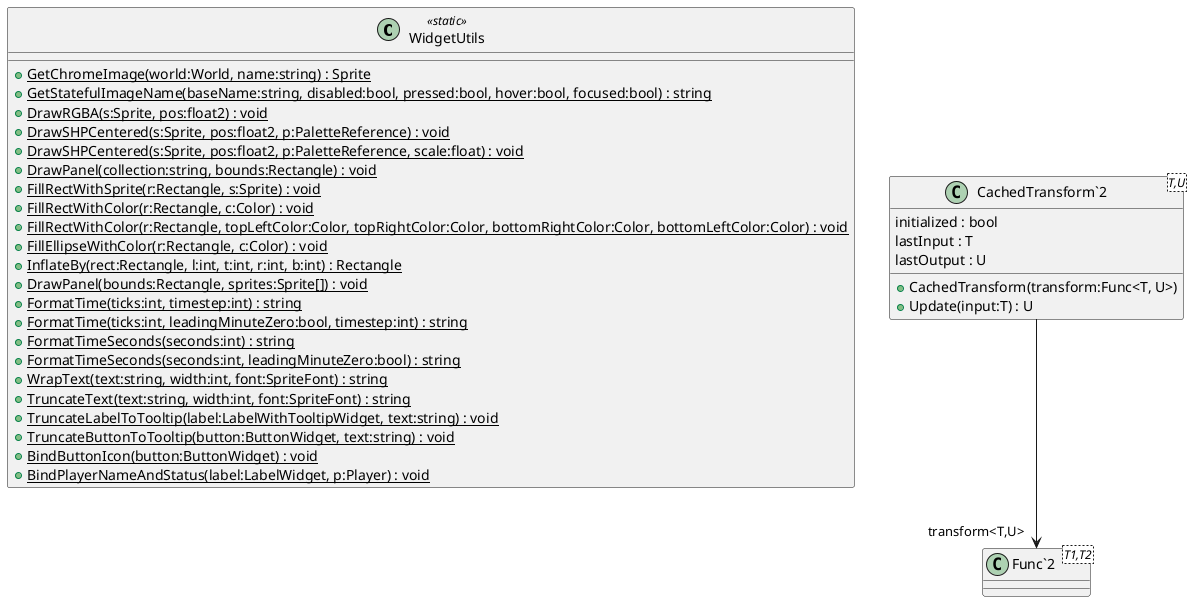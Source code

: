@startuml
class WidgetUtils <<static>> {
    + {static} GetChromeImage(world:World, name:string) : Sprite
    + {static} GetStatefulImageName(baseName:string, disabled:bool, pressed:bool, hover:bool, focused:bool) : string
    + {static} DrawRGBA(s:Sprite, pos:float2) : void
    + {static} DrawSHPCentered(s:Sprite, pos:float2, p:PaletteReference) : void
    + {static} DrawSHPCentered(s:Sprite, pos:float2, p:PaletteReference, scale:float) : void
    + {static} DrawPanel(collection:string, bounds:Rectangle) : void
    + {static} FillRectWithSprite(r:Rectangle, s:Sprite) : void
    + {static} FillRectWithColor(r:Rectangle, c:Color) : void
    + {static} FillRectWithColor(r:Rectangle, topLeftColor:Color, topRightColor:Color, bottomRightColor:Color, bottomLeftColor:Color) : void
    + {static} FillEllipseWithColor(r:Rectangle, c:Color) : void
    + {static} InflateBy(rect:Rectangle, l:int, t:int, r:int, b:int) : Rectangle
    + {static} DrawPanel(bounds:Rectangle, sprites:Sprite[]) : void
    + {static} FormatTime(ticks:int, timestep:int) : string
    + {static} FormatTime(ticks:int, leadingMinuteZero:bool, timestep:int) : string
    + {static} FormatTimeSeconds(seconds:int) : string
    + {static} FormatTimeSeconds(seconds:int, leadingMinuteZero:bool) : string
    + {static} WrapText(text:string, width:int, font:SpriteFont) : string
    + {static} TruncateText(text:string, width:int, font:SpriteFont) : string
    + {static} TruncateLabelToTooltip(label:LabelWithTooltipWidget, text:string) : void
    + {static} TruncateButtonToTooltip(button:ButtonWidget, text:string) : void
    + {static} BindButtonIcon(button:ButtonWidget) : void
    + {static} BindPlayerNameAndStatus(label:LabelWidget, p:Player) : void
}
class "CachedTransform`2"<T,U> {
    initialized : bool
    lastInput : T
    lastOutput : U
    + CachedTransform(transform:Func<T, U>)
    + Update(input:T) : U
}
class "Func`2"<T1,T2> {
}
"CachedTransform`2" --> "transform<T,U>" "Func`2"
@enduml

